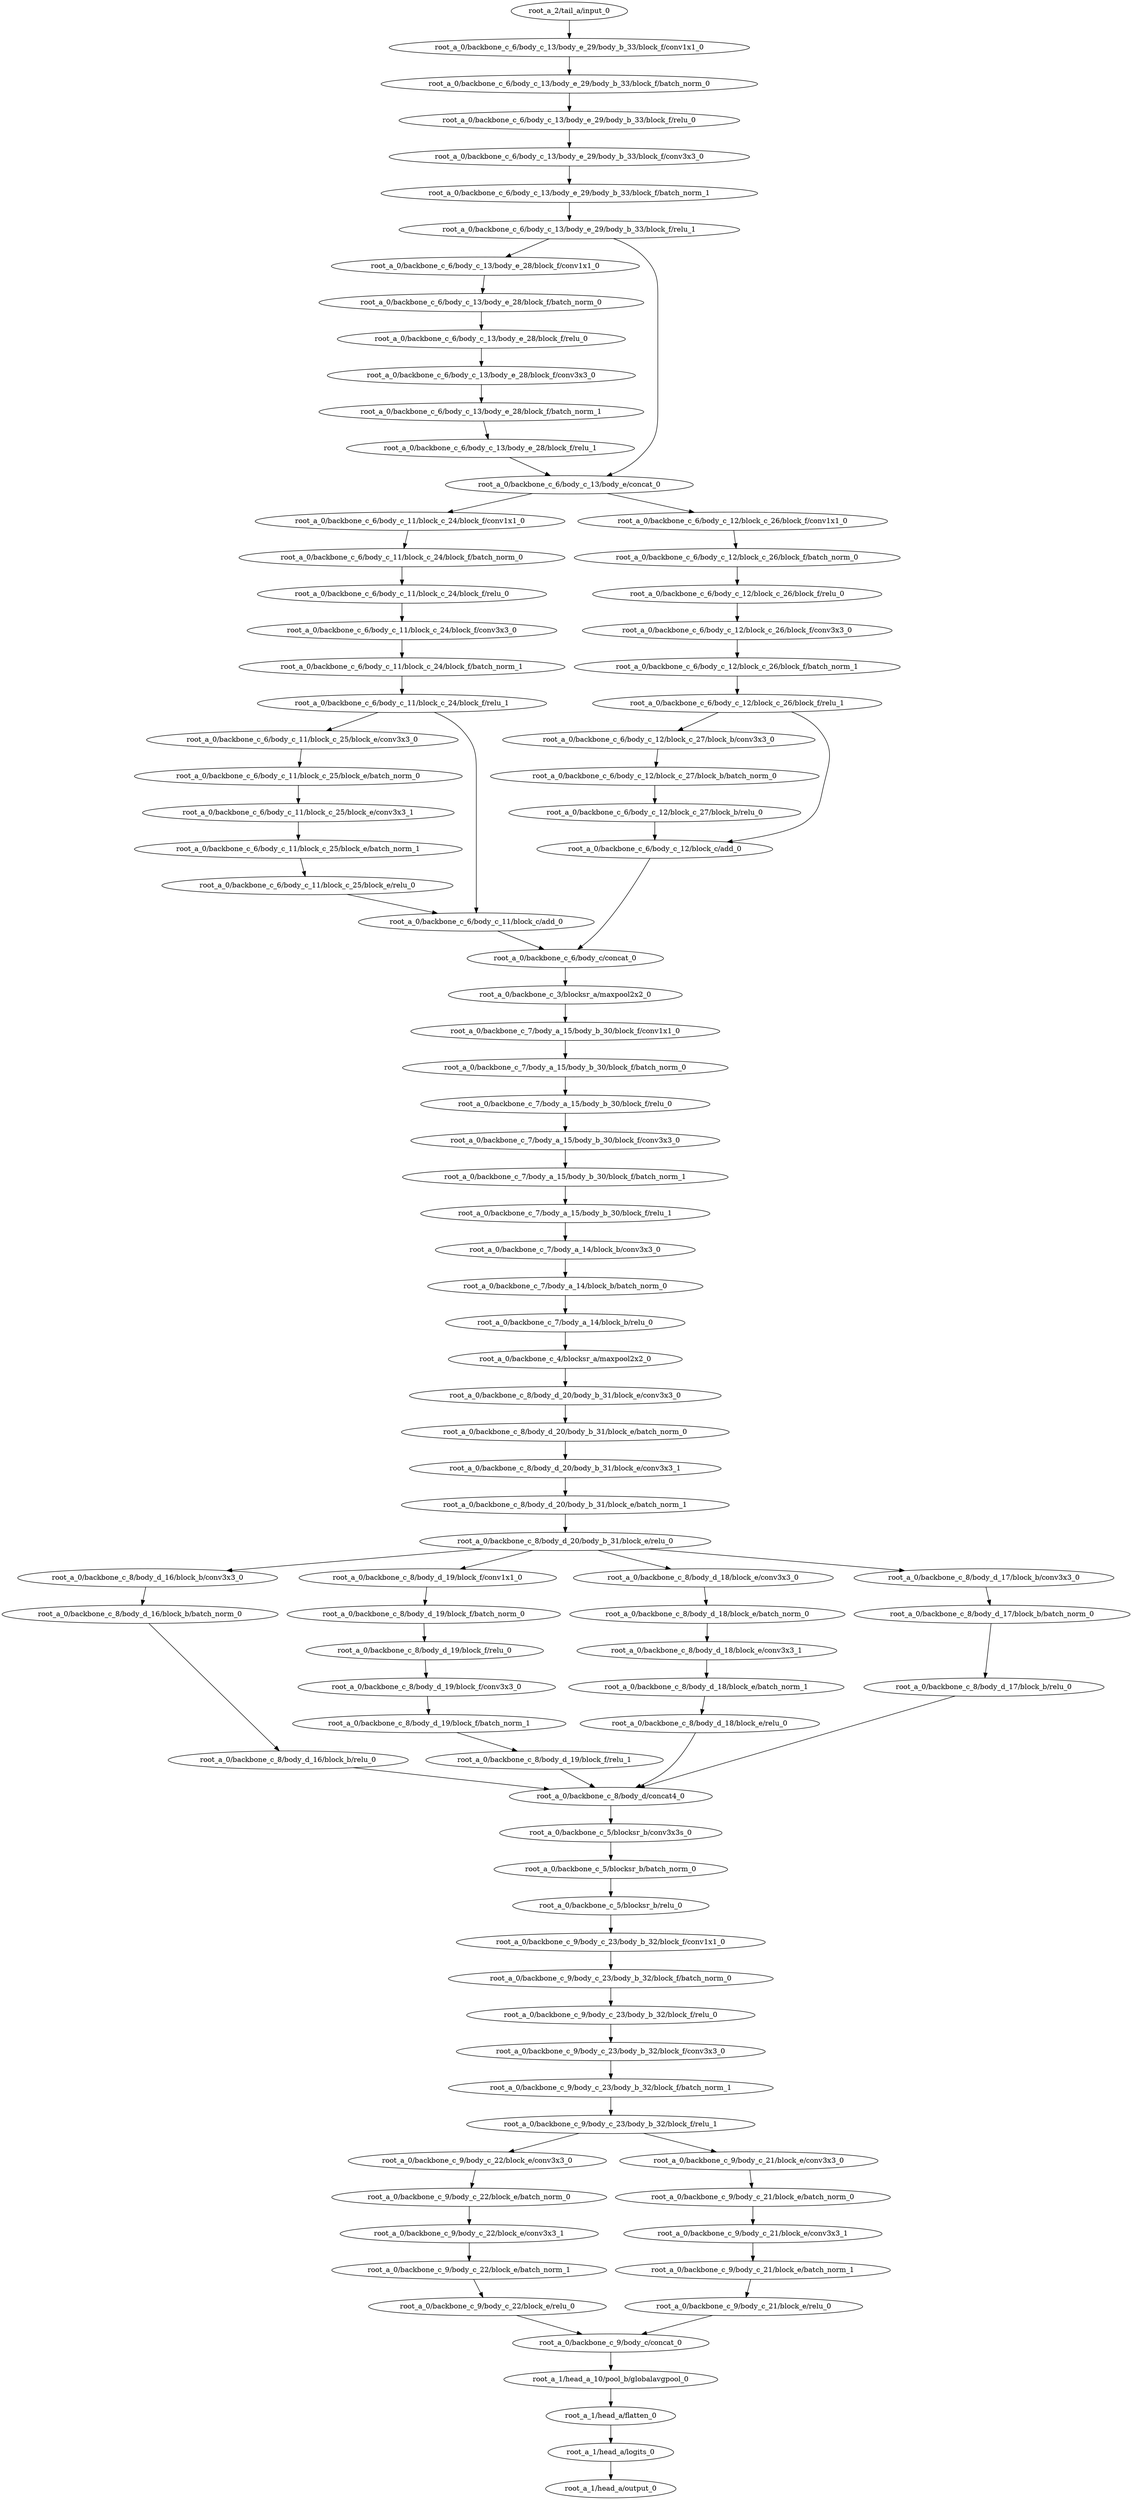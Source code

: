 digraph root_a {
	"root_a_2/tail_a/input_0"
	"root_a_0/backbone_c_6/body_c_13/body_e_29/body_b_33/block_f/conv1x1_0"
	"root_a_0/backbone_c_6/body_c_13/body_e_29/body_b_33/block_f/batch_norm_0"
	"root_a_0/backbone_c_6/body_c_13/body_e_29/body_b_33/block_f/relu_0"
	"root_a_0/backbone_c_6/body_c_13/body_e_29/body_b_33/block_f/conv3x3_0"
	"root_a_0/backbone_c_6/body_c_13/body_e_29/body_b_33/block_f/batch_norm_1"
	"root_a_0/backbone_c_6/body_c_13/body_e_29/body_b_33/block_f/relu_1"
	"root_a_0/backbone_c_6/body_c_13/body_e_28/block_f/conv1x1_0"
	"root_a_0/backbone_c_6/body_c_13/body_e_28/block_f/batch_norm_0"
	"root_a_0/backbone_c_6/body_c_13/body_e_28/block_f/relu_0"
	"root_a_0/backbone_c_6/body_c_13/body_e_28/block_f/conv3x3_0"
	"root_a_0/backbone_c_6/body_c_13/body_e_28/block_f/batch_norm_1"
	"root_a_0/backbone_c_6/body_c_13/body_e_28/block_f/relu_1"
	"root_a_0/backbone_c_6/body_c_13/body_e/concat_0"
	"root_a_0/backbone_c_6/body_c_11/block_c_24/block_f/conv1x1_0"
	"root_a_0/backbone_c_6/body_c_11/block_c_24/block_f/batch_norm_0"
	"root_a_0/backbone_c_6/body_c_11/block_c_24/block_f/relu_0"
	"root_a_0/backbone_c_6/body_c_11/block_c_24/block_f/conv3x3_0"
	"root_a_0/backbone_c_6/body_c_11/block_c_24/block_f/batch_norm_1"
	"root_a_0/backbone_c_6/body_c_11/block_c_24/block_f/relu_1"
	"root_a_0/backbone_c_6/body_c_11/block_c_25/block_e/conv3x3_0"
	"root_a_0/backbone_c_6/body_c_11/block_c_25/block_e/batch_norm_0"
	"root_a_0/backbone_c_6/body_c_11/block_c_25/block_e/conv3x3_1"
	"root_a_0/backbone_c_6/body_c_11/block_c_25/block_e/batch_norm_1"
	"root_a_0/backbone_c_6/body_c_11/block_c_25/block_e/relu_0"
	"root_a_0/backbone_c_6/body_c_11/block_c/add_0"
	"root_a_0/backbone_c_6/body_c_12/block_c_26/block_f/conv1x1_0"
	"root_a_0/backbone_c_6/body_c_12/block_c_26/block_f/batch_norm_0"
	"root_a_0/backbone_c_6/body_c_12/block_c_26/block_f/relu_0"
	"root_a_0/backbone_c_6/body_c_12/block_c_26/block_f/conv3x3_0"
	"root_a_0/backbone_c_6/body_c_12/block_c_26/block_f/batch_norm_1"
	"root_a_0/backbone_c_6/body_c_12/block_c_26/block_f/relu_1"
	"root_a_0/backbone_c_6/body_c_12/block_c_27/block_b/conv3x3_0"
	"root_a_0/backbone_c_6/body_c_12/block_c_27/block_b/batch_norm_0"
	"root_a_0/backbone_c_6/body_c_12/block_c_27/block_b/relu_0"
	"root_a_0/backbone_c_6/body_c_12/block_c/add_0"
	"root_a_0/backbone_c_6/body_c/concat_0"
	"root_a_0/backbone_c_3/blocksr_a/maxpool2x2_0"
	"root_a_0/backbone_c_7/body_a_15/body_b_30/block_f/conv1x1_0"
	"root_a_0/backbone_c_7/body_a_15/body_b_30/block_f/batch_norm_0"
	"root_a_0/backbone_c_7/body_a_15/body_b_30/block_f/relu_0"
	"root_a_0/backbone_c_7/body_a_15/body_b_30/block_f/conv3x3_0"
	"root_a_0/backbone_c_7/body_a_15/body_b_30/block_f/batch_norm_1"
	"root_a_0/backbone_c_7/body_a_15/body_b_30/block_f/relu_1"
	"root_a_0/backbone_c_7/body_a_14/block_b/conv3x3_0"
	"root_a_0/backbone_c_7/body_a_14/block_b/batch_norm_0"
	"root_a_0/backbone_c_7/body_a_14/block_b/relu_0"
	"root_a_0/backbone_c_4/blocksr_a/maxpool2x2_0"
	"root_a_0/backbone_c_8/body_d_20/body_b_31/block_e/conv3x3_0"
	"root_a_0/backbone_c_8/body_d_20/body_b_31/block_e/batch_norm_0"
	"root_a_0/backbone_c_8/body_d_20/body_b_31/block_e/conv3x3_1"
	"root_a_0/backbone_c_8/body_d_20/body_b_31/block_e/batch_norm_1"
	"root_a_0/backbone_c_8/body_d_20/body_b_31/block_e/relu_0"
	"root_a_0/backbone_c_8/body_d_16/block_b/conv3x3_0"
	"root_a_0/backbone_c_8/body_d_16/block_b/batch_norm_0"
	"root_a_0/backbone_c_8/body_d_16/block_b/relu_0"
	"root_a_0/backbone_c_8/body_d_19/block_f/conv1x1_0"
	"root_a_0/backbone_c_8/body_d_19/block_f/batch_norm_0"
	"root_a_0/backbone_c_8/body_d_19/block_f/relu_0"
	"root_a_0/backbone_c_8/body_d_19/block_f/conv3x3_0"
	"root_a_0/backbone_c_8/body_d_19/block_f/batch_norm_1"
	"root_a_0/backbone_c_8/body_d_19/block_f/relu_1"
	"root_a_0/backbone_c_8/body_d_18/block_e/conv3x3_0"
	"root_a_0/backbone_c_8/body_d_18/block_e/batch_norm_0"
	"root_a_0/backbone_c_8/body_d_18/block_e/conv3x3_1"
	"root_a_0/backbone_c_8/body_d_18/block_e/batch_norm_1"
	"root_a_0/backbone_c_8/body_d_18/block_e/relu_0"
	"root_a_0/backbone_c_8/body_d_17/block_b/conv3x3_0"
	"root_a_0/backbone_c_8/body_d_17/block_b/batch_norm_0"
	"root_a_0/backbone_c_8/body_d_17/block_b/relu_0"
	"root_a_0/backbone_c_8/body_d/concat4_0"
	"root_a_0/backbone_c_5/blocksr_b/conv3x3s_0"
	"root_a_0/backbone_c_5/blocksr_b/batch_norm_0"
	"root_a_0/backbone_c_5/blocksr_b/relu_0"
	"root_a_0/backbone_c_9/body_c_23/body_b_32/block_f/conv1x1_0"
	"root_a_0/backbone_c_9/body_c_23/body_b_32/block_f/batch_norm_0"
	"root_a_0/backbone_c_9/body_c_23/body_b_32/block_f/relu_0"
	"root_a_0/backbone_c_9/body_c_23/body_b_32/block_f/conv3x3_0"
	"root_a_0/backbone_c_9/body_c_23/body_b_32/block_f/batch_norm_1"
	"root_a_0/backbone_c_9/body_c_23/body_b_32/block_f/relu_1"
	"root_a_0/backbone_c_9/body_c_22/block_e/conv3x3_0"
	"root_a_0/backbone_c_9/body_c_22/block_e/batch_norm_0"
	"root_a_0/backbone_c_9/body_c_22/block_e/conv3x3_1"
	"root_a_0/backbone_c_9/body_c_22/block_e/batch_norm_1"
	"root_a_0/backbone_c_9/body_c_22/block_e/relu_0"
	"root_a_0/backbone_c_9/body_c_21/block_e/conv3x3_0"
	"root_a_0/backbone_c_9/body_c_21/block_e/batch_norm_0"
	"root_a_0/backbone_c_9/body_c_21/block_e/conv3x3_1"
	"root_a_0/backbone_c_9/body_c_21/block_e/batch_norm_1"
	"root_a_0/backbone_c_9/body_c_21/block_e/relu_0"
	"root_a_0/backbone_c_9/body_c/concat_0"
	"root_a_1/head_a_10/pool_b/globalavgpool_0"
	"root_a_1/head_a/flatten_0"
	"root_a_1/head_a/logits_0"
	"root_a_1/head_a/output_0"

	"root_a_2/tail_a/input_0" -> "root_a_0/backbone_c_6/body_c_13/body_e_29/body_b_33/block_f/conv1x1_0"
	"root_a_0/backbone_c_6/body_c_13/body_e_29/body_b_33/block_f/conv1x1_0" -> "root_a_0/backbone_c_6/body_c_13/body_e_29/body_b_33/block_f/batch_norm_0"
	"root_a_0/backbone_c_6/body_c_13/body_e_29/body_b_33/block_f/batch_norm_0" -> "root_a_0/backbone_c_6/body_c_13/body_e_29/body_b_33/block_f/relu_0"
	"root_a_0/backbone_c_6/body_c_13/body_e_29/body_b_33/block_f/relu_0" -> "root_a_0/backbone_c_6/body_c_13/body_e_29/body_b_33/block_f/conv3x3_0"
	"root_a_0/backbone_c_6/body_c_13/body_e_29/body_b_33/block_f/conv3x3_0" -> "root_a_0/backbone_c_6/body_c_13/body_e_29/body_b_33/block_f/batch_norm_1"
	"root_a_0/backbone_c_6/body_c_13/body_e_29/body_b_33/block_f/batch_norm_1" -> "root_a_0/backbone_c_6/body_c_13/body_e_29/body_b_33/block_f/relu_1"
	"root_a_0/backbone_c_6/body_c_13/body_e_29/body_b_33/block_f/relu_1" -> "root_a_0/backbone_c_6/body_c_13/body_e_28/block_f/conv1x1_0"
	"root_a_0/backbone_c_6/body_c_13/body_e_28/block_f/conv1x1_0" -> "root_a_0/backbone_c_6/body_c_13/body_e_28/block_f/batch_norm_0"
	"root_a_0/backbone_c_6/body_c_13/body_e_28/block_f/batch_norm_0" -> "root_a_0/backbone_c_6/body_c_13/body_e_28/block_f/relu_0"
	"root_a_0/backbone_c_6/body_c_13/body_e_28/block_f/relu_0" -> "root_a_0/backbone_c_6/body_c_13/body_e_28/block_f/conv3x3_0"
	"root_a_0/backbone_c_6/body_c_13/body_e_28/block_f/conv3x3_0" -> "root_a_0/backbone_c_6/body_c_13/body_e_28/block_f/batch_norm_1"
	"root_a_0/backbone_c_6/body_c_13/body_e_28/block_f/batch_norm_1" -> "root_a_0/backbone_c_6/body_c_13/body_e_28/block_f/relu_1"
	"root_a_0/backbone_c_6/body_c_13/body_e_28/block_f/relu_1" -> "root_a_0/backbone_c_6/body_c_13/body_e/concat_0"
	"root_a_0/backbone_c_6/body_c_13/body_e_29/body_b_33/block_f/relu_1" -> "root_a_0/backbone_c_6/body_c_13/body_e/concat_0"
	"root_a_0/backbone_c_6/body_c_13/body_e/concat_0" -> "root_a_0/backbone_c_6/body_c_11/block_c_24/block_f/conv1x1_0"
	"root_a_0/backbone_c_6/body_c_11/block_c_24/block_f/conv1x1_0" -> "root_a_0/backbone_c_6/body_c_11/block_c_24/block_f/batch_norm_0"
	"root_a_0/backbone_c_6/body_c_11/block_c_24/block_f/batch_norm_0" -> "root_a_0/backbone_c_6/body_c_11/block_c_24/block_f/relu_0"
	"root_a_0/backbone_c_6/body_c_11/block_c_24/block_f/relu_0" -> "root_a_0/backbone_c_6/body_c_11/block_c_24/block_f/conv3x3_0"
	"root_a_0/backbone_c_6/body_c_11/block_c_24/block_f/conv3x3_0" -> "root_a_0/backbone_c_6/body_c_11/block_c_24/block_f/batch_norm_1"
	"root_a_0/backbone_c_6/body_c_11/block_c_24/block_f/batch_norm_1" -> "root_a_0/backbone_c_6/body_c_11/block_c_24/block_f/relu_1"
	"root_a_0/backbone_c_6/body_c_11/block_c_24/block_f/relu_1" -> "root_a_0/backbone_c_6/body_c_11/block_c_25/block_e/conv3x3_0"
	"root_a_0/backbone_c_6/body_c_11/block_c_25/block_e/conv3x3_0" -> "root_a_0/backbone_c_6/body_c_11/block_c_25/block_e/batch_norm_0"
	"root_a_0/backbone_c_6/body_c_11/block_c_25/block_e/batch_norm_0" -> "root_a_0/backbone_c_6/body_c_11/block_c_25/block_e/conv3x3_1"
	"root_a_0/backbone_c_6/body_c_11/block_c_25/block_e/conv3x3_1" -> "root_a_0/backbone_c_6/body_c_11/block_c_25/block_e/batch_norm_1"
	"root_a_0/backbone_c_6/body_c_11/block_c_25/block_e/batch_norm_1" -> "root_a_0/backbone_c_6/body_c_11/block_c_25/block_e/relu_0"
	"root_a_0/backbone_c_6/body_c_11/block_c_24/block_f/relu_1" -> "root_a_0/backbone_c_6/body_c_11/block_c/add_0"
	"root_a_0/backbone_c_6/body_c_11/block_c_25/block_e/relu_0" -> "root_a_0/backbone_c_6/body_c_11/block_c/add_0"
	"root_a_0/backbone_c_6/body_c_13/body_e/concat_0" -> "root_a_0/backbone_c_6/body_c_12/block_c_26/block_f/conv1x1_0"
	"root_a_0/backbone_c_6/body_c_12/block_c_26/block_f/conv1x1_0" -> "root_a_0/backbone_c_6/body_c_12/block_c_26/block_f/batch_norm_0"
	"root_a_0/backbone_c_6/body_c_12/block_c_26/block_f/batch_norm_0" -> "root_a_0/backbone_c_6/body_c_12/block_c_26/block_f/relu_0"
	"root_a_0/backbone_c_6/body_c_12/block_c_26/block_f/relu_0" -> "root_a_0/backbone_c_6/body_c_12/block_c_26/block_f/conv3x3_0"
	"root_a_0/backbone_c_6/body_c_12/block_c_26/block_f/conv3x3_0" -> "root_a_0/backbone_c_6/body_c_12/block_c_26/block_f/batch_norm_1"
	"root_a_0/backbone_c_6/body_c_12/block_c_26/block_f/batch_norm_1" -> "root_a_0/backbone_c_6/body_c_12/block_c_26/block_f/relu_1"
	"root_a_0/backbone_c_6/body_c_12/block_c_26/block_f/relu_1" -> "root_a_0/backbone_c_6/body_c_12/block_c_27/block_b/conv3x3_0"
	"root_a_0/backbone_c_6/body_c_12/block_c_27/block_b/conv3x3_0" -> "root_a_0/backbone_c_6/body_c_12/block_c_27/block_b/batch_norm_0"
	"root_a_0/backbone_c_6/body_c_12/block_c_27/block_b/batch_norm_0" -> "root_a_0/backbone_c_6/body_c_12/block_c_27/block_b/relu_0"
	"root_a_0/backbone_c_6/body_c_12/block_c_27/block_b/relu_0" -> "root_a_0/backbone_c_6/body_c_12/block_c/add_0"
	"root_a_0/backbone_c_6/body_c_12/block_c_26/block_f/relu_1" -> "root_a_0/backbone_c_6/body_c_12/block_c/add_0"
	"root_a_0/backbone_c_6/body_c_11/block_c/add_0" -> "root_a_0/backbone_c_6/body_c/concat_0"
	"root_a_0/backbone_c_6/body_c_12/block_c/add_0" -> "root_a_0/backbone_c_6/body_c/concat_0"
	"root_a_0/backbone_c_6/body_c/concat_0" -> "root_a_0/backbone_c_3/blocksr_a/maxpool2x2_0"
	"root_a_0/backbone_c_3/blocksr_a/maxpool2x2_0" -> "root_a_0/backbone_c_7/body_a_15/body_b_30/block_f/conv1x1_0"
	"root_a_0/backbone_c_7/body_a_15/body_b_30/block_f/conv1x1_0" -> "root_a_0/backbone_c_7/body_a_15/body_b_30/block_f/batch_norm_0"
	"root_a_0/backbone_c_7/body_a_15/body_b_30/block_f/batch_norm_0" -> "root_a_0/backbone_c_7/body_a_15/body_b_30/block_f/relu_0"
	"root_a_0/backbone_c_7/body_a_15/body_b_30/block_f/relu_0" -> "root_a_0/backbone_c_7/body_a_15/body_b_30/block_f/conv3x3_0"
	"root_a_0/backbone_c_7/body_a_15/body_b_30/block_f/conv3x3_0" -> "root_a_0/backbone_c_7/body_a_15/body_b_30/block_f/batch_norm_1"
	"root_a_0/backbone_c_7/body_a_15/body_b_30/block_f/batch_norm_1" -> "root_a_0/backbone_c_7/body_a_15/body_b_30/block_f/relu_1"
	"root_a_0/backbone_c_7/body_a_15/body_b_30/block_f/relu_1" -> "root_a_0/backbone_c_7/body_a_14/block_b/conv3x3_0"
	"root_a_0/backbone_c_7/body_a_14/block_b/conv3x3_0" -> "root_a_0/backbone_c_7/body_a_14/block_b/batch_norm_0"
	"root_a_0/backbone_c_7/body_a_14/block_b/batch_norm_0" -> "root_a_0/backbone_c_7/body_a_14/block_b/relu_0"
	"root_a_0/backbone_c_7/body_a_14/block_b/relu_0" -> "root_a_0/backbone_c_4/blocksr_a/maxpool2x2_0"
	"root_a_0/backbone_c_4/blocksr_a/maxpool2x2_0" -> "root_a_0/backbone_c_8/body_d_20/body_b_31/block_e/conv3x3_0"
	"root_a_0/backbone_c_8/body_d_20/body_b_31/block_e/conv3x3_0" -> "root_a_0/backbone_c_8/body_d_20/body_b_31/block_e/batch_norm_0"
	"root_a_0/backbone_c_8/body_d_20/body_b_31/block_e/batch_norm_0" -> "root_a_0/backbone_c_8/body_d_20/body_b_31/block_e/conv3x3_1"
	"root_a_0/backbone_c_8/body_d_20/body_b_31/block_e/conv3x3_1" -> "root_a_0/backbone_c_8/body_d_20/body_b_31/block_e/batch_norm_1"
	"root_a_0/backbone_c_8/body_d_20/body_b_31/block_e/batch_norm_1" -> "root_a_0/backbone_c_8/body_d_20/body_b_31/block_e/relu_0"
	"root_a_0/backbone_c_8/body_d_20/body_b_31/block_e/relu_0" -> "root_a_0/backbone_c_8/body_d_16/block_b/conv3x3_0"
	"root_a_0/backbone_c_8/body_d_16/block_b/conv3x3_0" -> "root_a_0/backbone_c_8/body_d_16/block_b/batch_norm_0"
	"root_a_0/backbone_c_8/body_d_16/block_b/batch_norm_0" -> "root_a_0/backbone_c_8/body_d_16/block_b/relu_0"
	"root_a_0/backbone_c_8/body_d_20/body_b_31/block_e/relu_0" -> "root_a_0/backbone_c_8/body_d_19/block_f/conv1x1_0"
	"root_a_0/backbone_c_8/body_d_19/block_f/conv1x1_0" -> "root_a_0/backbone_c_8/body_d_19/block_f/batch_norm_0"
	"root_a_0/backbone_c_8/body_d_19/block_f/batch_norm_0" -> "root_a_0/backbone_c_8/body_d_19/block_f/relu_0"
	"root_a_0/backbone_c_8/body_d_19/block_f/relu_0" -> "root_a_0/backbone_c_8/body_d_19/block_f/conv3x3_0"
	"root_a_0/backbone_c_8/body_d_19/block_f/conv3x3_0" -> "root_a_0/backbone_c_8/body_d_19/block_f/batch_norm_1"
	"root_a_0/backbone_c_8/body_d_19/block_f/batch_norm_1" -> "root_a_0/backbone_c_8/body_d_19/block_f/relu_1"
	"root_a_0/backbone_c_8/body_d_20/body_b_31/block_e/relu_0" -> "root_a_0/backbone_c_8/body_d_18/block_e/conv3x3_0"
	"root_a_0/backbone_c_8/body_d_18/block_e/conv3x3_0" -> "root_a_0/backbone_c_8/body_d_18/block_e/batch_norm_0"
	"root_a_0/backbone_c_8/body_d_18/block_e/batch_norm_0" -> "root_a_0/backbone_c_8/body_d_18/block_e/conv3x3_1"
	"root_a_0/backbone_c_8/body_d_18/block_e/conv3x3_1" -> "root_a_0/backbone_c_8/body_d_18/block_e/batch_norm_1"
	"root_a_0/backbone_c_8/body_d_18/block_e/batch_norm_1" -> "root_a_0/backbone_c_8/body_d_18/block_e/relu_0"
	"root_a_0/backbone_c_8/body_d_20/body_b_31/block_e/relu_0" -> "root_a_0/backbone_c_8/body_d_17/block_b/conv3x3_0"
	"root_a_0/backbone_c_8/body_d_17/block_b/conv3x3_0" -> "root_a_0/backbone_c_8/body_d_17/block_b/batch_norm_0"
	"root_a_0/backbone_c_8/body_d_17/block_b/batch_norm_0" -> "root_a_0/backbone_c_8/body_d_17/block_b/relu_0"
	"root_a_0/backbone_c_8/body_d_16/block_b/relu_0" -> "root_a_0/backbone_c_8/body_d/concat4_0"
	"root_a_0/backbone_c_8/body_d_19/block_f/relu_1" -> "root_a_0/backbone_c_8/body_d/concat4_0"
	"root_a_0/backbone_c_8/body_d_18/block_e/relu_0" -> "root_a_0/backbone_c_8/body_d/concat4_0"
	"root_a_0/backbone_c_8/body_d_17/block_b/relu_0" -> "root_a_0/backbone_c_8/body_d/concat4_0"
	"root_a_0/backbone_c_8/body_d/concat4_0" -> "root_a_0/backbone_c_5/blocksr_b/conv3x3s_0"
	"root_a_0/backbone_c_5/blocksr_b/conv3x3s_0" -> "root_a_0/backbone_c_5/blocksr_b/batch_norm_0"
	"root_a_0/backbone_c_5/blocksr_b/batch_norm_0" -> "root_a_0/backbone_c_5/blocksr_b/relu_0"
	"root_a_0/backbone_c_5/blocksr_b/relu_0" -> "root_a_0/backbone_c_9/body_c_23/body_b_32/block_f/conv1x1_0"
	"root_a_0/backbone_c_9/body_c_23/body_b_32/block_f/conv1x1_0" -> "root_a_0/backbone_c_9/body_c_23/body_b_32/block_f/batch_norm_0"
	"root_a_0/backbone_c_9/body_c_23/body_b_32/block_f/batch_norm_0" -> "root_a_0/backbone_c_9/body_c_23/body_b_32/block_f/relu_0"
	"root_a_0/backbone_c_9/body_c_23/body_b_32/block_f/relu_0" -> "root_a_0/backbone_c_9/body_c_23/body_b_32/block_f/conv3x3_0"
	"root_a_0/backbone_c_9/body_c_23/body_b_32/block_f/conv3x3_0" -> "root_a_0/backbone_c_9/body_c_23/body_b_32/block_f/batch_norm_1"
	"root_a_0/backbone_c_9/body_c_23/body_b_32/block_f/batch_norm_1" -> "root_a_0/backbone_c_9/body_c_23/body_b_32/block_f/relu_1"
	"root_a_0/backbone_c_9/body_c_23/body_b_32/block_f/relu_1" -> "root_a_0/backbone_c_9/body_c_22/block_e/conv3x3_0"
	"root_a_0/backbone_c_9/body_c_22/block_e/conv3x3_0" -> "root_a_0/backbone_c_9/body_c_22/block_e/batch_norm_0"
	"root_a_0/backbone_c_9/body_c_22/block_e/batch_norm_0" -> "root_a_0/backbone_c_9/body_c_22/block_e/conv3x3_1"
	"root_a_0/backbone_c_9/body_c_22/block_e/conv3x3_1" -> "root_a_0/backbone_c_9/body_c_22/block_e/batch_norm_1"
	"root_a_0/backbone_c_9/body_c_22/block_e/batch_norm_1" -> "root_a_0/backbone_c_9/body_c_22/block_e/relu_0"
	"root_a_0/backbone_c_9/body_c_23/body_b_32/block_f/relu_1" -> "root_a_0/backbone_c_9/body_c_21/block_e/conv3x3_0"
	"root_a_0/backbone_c_9/body_c_21/block_e/conv3x3_0" -> "root_a_0/backbone_c_9/body_c_21/block_e/batch_norm_0"
	"root_a_0/backbone_c_9/body_c_21/block_e/batch_norm_0" -> "root_a_0/backbone_c_9/body_c_21/block_e/conv3x3_1"
	"root_a_0/backbone_c_9/body_c_21/block_e/conv3x3_1" -> "root_a_0/backbone_c_9/body_c_21/block_e/batch_norm_1"
	"root_a_0/backbone_c_9/body_c_21/block_e/batch_norm_1" -> "root_a_0/backbone_c_9/body_c_21/block_e/relu_0"
	"root_a_0/backbone_c_9/body_c_22/block_e/relu_0" -> "root_a_0/backbone_c_9/body_c/concat_0"
	"root_a_0/backbone_c_9/body_c_21/block_e/relu_0" -> "root_a_0/backbone_c_9/body_c/concat_0"
	"root_a_0/backbone_c_9/body_c/concat_0" -> "root_a_1/head_a_10/pool_b/globalavgpool_0"
	"root_a_1/head_a_10/pool_b/globalavgpool_0" -> "root_a_1/head_a/flatten_0"
	"root_a_1/head_a/flatten_0" -> "root_a_1/head_a/logits_0"
	"root_a_1/head_a/logits_0" -> "root_a_1/head_a/output_0"

}